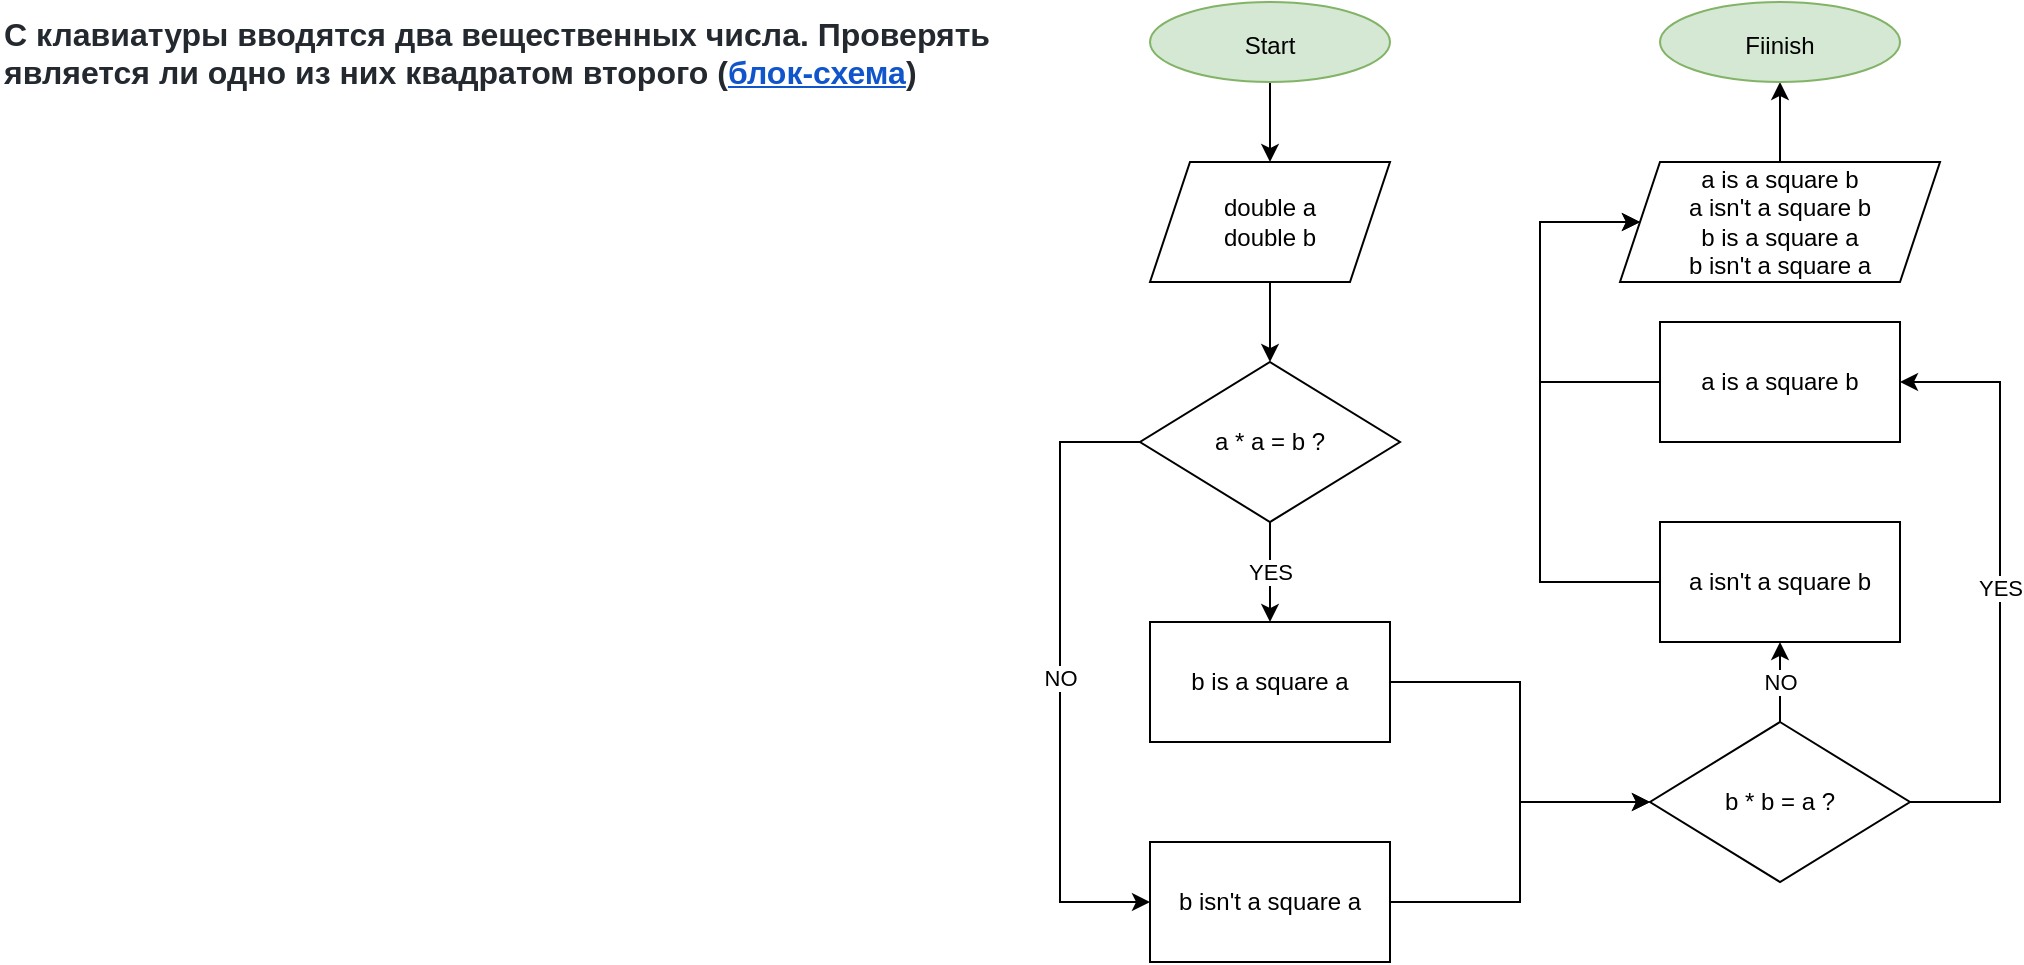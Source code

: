 <mxfile version="19.0.3" type="device"><diagram id="TnpaDF4afXPUFhp0MBQl" name="Страница 1"><mxGraphModel dx="1422" dy="865" grid="1" gridSize="10" guides="1" tooltips="1" connect="1" arrows="1" fold="1" page="1" pageScale="1" pageWidth="1169" pageHeight="827" math="0" shadow="0"><root><mxCell id="0"/><mxCell id="1" parent="0"/><mxCell id="bz2XrCFJ2JNVr_1cZsxz-1" value="&lt;b id=&quot;docs-internal-guid-b3bb5047-7fff-7c6e-c7ad-38982d804c35&quot; style=&quot;font-weight:normal;&quot;&gt;&lt;span style=&quot;font-size: 12pt; font-family: Arial; color: rgb(36, 41, 47); background-color: transparent; font-weight: 700; font-style: normal; font-variant: normal; text-decoration: none; vertical-align: baseline;&quot;&gt;С клавиатуры вводятся два вещественных числа. Проверять является ли одно из них квадратом второго (&lt;/span&gt;&lt;a style=&quot;text-decoration:none;&quot; href=&quot;https://drive.google.com/file/d/1ZZyjqfBjVOZoKGq1mOYgQ-7AxSWBJcL5/view?usp=sharing&quot;&gt;&lt;span style=&quot;font-size: 12pt; font-family: Arial; color: rgb(17, 85, 204); background-color: transparent; font-weight: 700; font-style: normal; font-variant: normal; text-decoration: underline; text-decoration-skip-ink: none; vertical-align: baseline;&quot;&gt;блок-схема&lt;/span&gt;&lt;/a&gt;&lt;span style=&quot;font-size: 12pt; font-family: Arial; color: rgb(36, 41, 47); background-color: transparent; font-weight: 700; font-style: normal; font-variant: normal; text-decoration: none; vertical-align: baseline;&quot;&gt;)&lt;/span&gt;&lt;/b&gt;" style="text;whiteSpace=wrap;html=1;" parent="1" vertex="1"><mxGeometry width="550" height="50" as="geometry"/></mxCell><mxCell id="bz2XrCFJ2JNVr_1cZsxz-10" style="edgeStyle=orthogonalEdgeStyle;rounded=0;orthogonalLoop=1;jettySize=auto;html=1;exitX=0.5;exitY=1;exitDx=0;exitDy=0;entryX=0.5;entryY=0;entryDx=0;entryDy=0;" parent="1" source="bz2XrCFJ2JNVr_1cZsxz-2" target="bz2XrCFJ2JNVr_1cZsxz-3" edge="1"><mxGeometry relative="1" as="geometry"/></mxCell><mxCell id="bz2XrCFJ2JNVr_1cZsxz-2" value="&lt;font style=&quot;font-size: 12px;&quot;&gt;Start&lt;/font&gt;" style="ellipse;whiteSpace=wrap;html=1;fontSize=16;fillColor=#d5e8d4;strokeColor=#82b366;" parent="1" vertex="1"><mxGeometry x="575" width="120" height="40" as="geometry"/></mxCell><mxCell id="bz2XrCFJ2JNVr_1cZsxz-11" style="edgeStyle=orthogonalEdgeStyle;rounded=0;orthogonalLoop=1;jettySize=auto;html=1;exitX=0.5;exitY=1;exitDx=0;exitDy=0;entryX=0.5;entryY=0;entryDx=0;entryDy=0;" parent="1" source="bz2XrCFJ2JNVr_1cZsxz-3" target="bz2XrCFJ2JNVr_1cZsxz-4" edge="1"><mxGeometry relative="1" as="geometry"/></mxCell><mxCell id="bz2XrCFJ2JNVr_1cZsxz-3" value="double a&lt;br&gt;double b" style="shape=parallelogram;perimeter=parallelogramPerimeter;whiteSpace=wrap;html=1;fixedSize=1;" parent="1" vertex="1"><mxGeometry x="575" y="80" width="120" height="60" as="geometry"/></mxCell><mxCell id="bz2XrCFJ2JNVr_1cZsxz-7" value="YES" style="edgeStyle=orthogonalEdgeStyle;rounded=0;orthogonalLoop=1;jettySize=auto;html=1;exitX=0.5;exitY=1;exitDx=0;exitDy=0;entryX=0.5;entryY=0;entryDx=0;entryDy=0;" parent="1" source="bz2XrCFJ2JNVr_1cZsxz-4" target="bz2XrCFJ2JNVr_1cZsxz-6" edge="1"><mxGeometry relative="1" as="geometry"/></mxCell><mxCell id="bz2XrCFJ2JNVr_1cZsxz-9" value="NO" style="edgeStyle=orthogonalEdgeStyle;rounded=0;orthogonalLoop=1;jettySize=auto;html=1;exitX=0;exitY=0.5;exitDx=0;exitDy=0;entryX=0;entryY=0.5;entryDx=0;entryDy=0;" parent="1" source="bz2XrCFJ2JNVr_1cZsxz-4" target="bz2XrCFJ2JNVr_1cZsxz-8" edge="1"><mxGeometry relative="1" as="geometry"><Array as="points"><mxPoint x="530" y="220"/><mxPoint x="530" y="450"/></Array></mxGeometry></mxCell><mxCell id="bz2XrCFJ2JNVr_1cZsxz-4" value="a * a = b ?" style="rhombus;whiteSpace=wrap;html=1;" parent="1" vertex="1"><mxGeometry x="570" y="180" width="130" height="80" as="geometry"/></mxCell><mxCell id="bz2XrCFJ2JNVr_1cZsxz-16" value="NO" style="edgeStyle=orthogonalEdgeStyle;rounded=0;orthogonalLoop=1;jettySize=auto;html=1;exitX=0.5;exitY=0;exitDx=0;exitDy=0;entryX=0.5;entryY=1;entryDx=0;entryDy=0;" parent="1" source="bz2XrCFJ2JNVr_1cZsxz-5" target="bz2XrCFJ2JNVr_1cZsxz-15" edge="1"><mxGeometry relative="1" as="geometry"/></mxCell><mxCell id="bz2XrCFJ2JNVr_1cZsxz-17" value="YES" style="edgeStyle=orthogonalEdgeStyle;rounded=0;orthogonalLoop=1;jettySize=auto;html=1;exitX=1;exitY=0.5;exitDx=0;exitDy=0;entryX=1;entryY=0.5;entryDx=0;entryDy=0;" parent="1" source="bz2XrCFJ2JNVr_1cZsxz-5" target="bz2XrCFJ2JNVr_1cZsxz-14" edge="1"><mxGeometry relative="1" as="geometry"><Array as="points"><mxPoint x="1000" y="400"/><mxPoint x="1000" y="190"/></Array></mxGeometry></mxCell><mxCell id="bz2XrCFJ2JNVr_1cZsxz-5" value="b * b = a ?" style="rhombus;whiteSpace=wrap;html=1;" parent="1" vertex="1"><mxGeometry x="825" y="360" width="130" height="80" as="geometry"/></mxCell><mxCell id="bz2XrCFJ2JNVr_1cZsxz-13" style="edgeStyle=orthogonalEdgeStyle;rounded=0;orthogonalLoop=1;jettySize=auto;html=1;exitX=0;exitY=0.5;exitDx=0;exitDy=0;entryX=0;entryY=0.5;entryDx=0;entryDy=0;" parent="1" source="bz2XrCFJ2JNVr_1cZsxz-6" target="bz2XrCFJ2JNVr_1cZsxz-5" edge="1"><mxGeometry relative="1" as="geometry"><mxPoint x="720" y="400" as="targetPoint"/><Array as="points"><mxPoint x="760" y="340"/><mxPoint x="760" y="400"/></Array></mxGeometry></mxCell><mxCell id="bz2XrCFJ2JNVr_1cZsxz-6" value="b&amp;nbsp;is a square a" style="rounded=0;whiteSpace=wrap;html=1;" parent="1" vertex="1"><mxGeometry x="575" y="310" width="120" height="60" as="geometry"/></mxCell><mxCell id="bz2XrCFJ2JNVr_1cZsxz-23" style="edgeStyle=orthogonalEdgeStyle;rounded=0;orthogonalLoop=1;jettySize=auto;html=1;exitX=1;exitY=0.5;exitDx=0;exitDy=0;entryX=0;entryY=0.5;entryDx=0;entryDy=0;" parent="1" source="bz2XrCFJ2JNVr_1cZsxz-8" target="bz2XrCFJ2JNVr_1cZsxz-5" edge="1"><mxGeometry relative="1" as="geometry"/></mxCell><mxCell id="bz2XrCFJ2JNVr_1cZsxz-8" value="b&amp;nbsp;isn't a square a" style="rounded=0;whiteSpace=wrap;html=1;" parent="1" vertex="1"><mxGeometry x="575" y="420" width="120" height="60" as="geometry"/></mxCell><mxCell id="bz2XrCFJ2JNVr_1cZsxz-25" style="edgeStyle=orthogonalEdgeStyle;rounded=0;orthogonalLoop=1;jettySize=auto;html=1;exitX=0;exitY=0.5;exitDx=0;exitDy=0;" parent="1" source="bz2XrCFJ2JNVr_1cZsxz-14" edge="1"><mxGeometry relative="1" as="geometry"><mxPoint x="820" y="110" as="targetPoint"/><Array as="points"><mxPoint x="770" y="190"/><mxPoint x="770" y="110"/></Array></mxGeometry></mxCell><mxCell id="bz2XrCFJ2JNVr_1cZsxz-14" value="a is a square b" style="rounded=0;whiteSpace=wrap;html=1;" parent="1" vertex="1"><mxGeometry x="830" y="160" width="120" height="60" as="geometry"/></mxCell><mxCell id="bz2XrCFJ2JNVr_1cZsxz-24" style="edgeStyle=orthogonalEdgeStyle;rounded=0;orthogonalLoop=1;jettySize=auto;html=1;exitX=0;exitY=0.5;exitDx=0;exitDy=0;entryX=0;entryY=0.5;entryDx=0;entryDy=0;" parent="1" source="bz2XrCFJ2JNVr_1cZsxz-15" target="bz2XrCFJ2JNVr_1cZsxz-18" edge="1"><mxGeometry relative="1" as="geometry"><Array as="points"><mxPoint x="770" y="290"/><mxPoint x="770" y="110"/></Array></mxGeometry></mxCell><mxCell id="bz2XrCFJ2JNVr_1cZsxz-15" value="a isn't a square b" style="rounded=0;whiteSpace=wrap;html=1;" parent="1" vertex="1"><mxGeometry x="830" y="260" width="120" height="60" as="geometry"/></mxCell><mxCell id="bz2XrCFJ2JNVr_1cZsxz-22" style="edgeStyle=orthogonalEdgeStyle;rounded=0;orthogonalLoop=1;jettySize=auto;html=1;exitX=0.5;exitY=0;exitDx=0;exitDy=0;entryX=0.5;entryY=1;entryDx=0;entryDy=0;" parent="1" source="bz2XrCFJ2JNVr_1cZsxz-18" target="bz2XrCFJ2JNVr_1cZsxz-19" edge="1"><mxGeometry relative="1" as="geometry"/></mxCell><mxCell id="bz2XrCFJ2JNVr_1cZsxz-18" value="&lt;span style=&quot;&quot;&gt;a is a square b&lt;br&gt;&lt;/span&gt;a isn't a square b&lt;br&gt;b&amp;nbsp;is a square a&lt;br&gt;b&amp;nbsp;isn't a square a&lt;span style=&quot;&quot;&gt;&lt;br&gt;&lt;/span&gt;" style="shape=parallelogram;perimeter=parallelogramPerimeter;whiteSpace=wrap;html=1;fixedSize=1;" parent="1" vertex="1"><mxGeometry x="810" y="80" width="160" height="60" as="geometry"/></mxCell><mxCell id="bz2XrCFJ2JNVr_1cZsxz-19" value="&lt;font style=&quot;font-size: 12px;&quot;&gt;Fiinish&lt;/font&gt;" style="ellipse;whiteSpace=wrap;html=1;fontSize=16;fillColor=#d5e8d4;strokeColor=#82b366;" parent="1" vertex="1"><mxGeometry x="830" width="120" height="40" as="geometry"/></mxCell></root></mxGraphModel></diagram></mxfile>